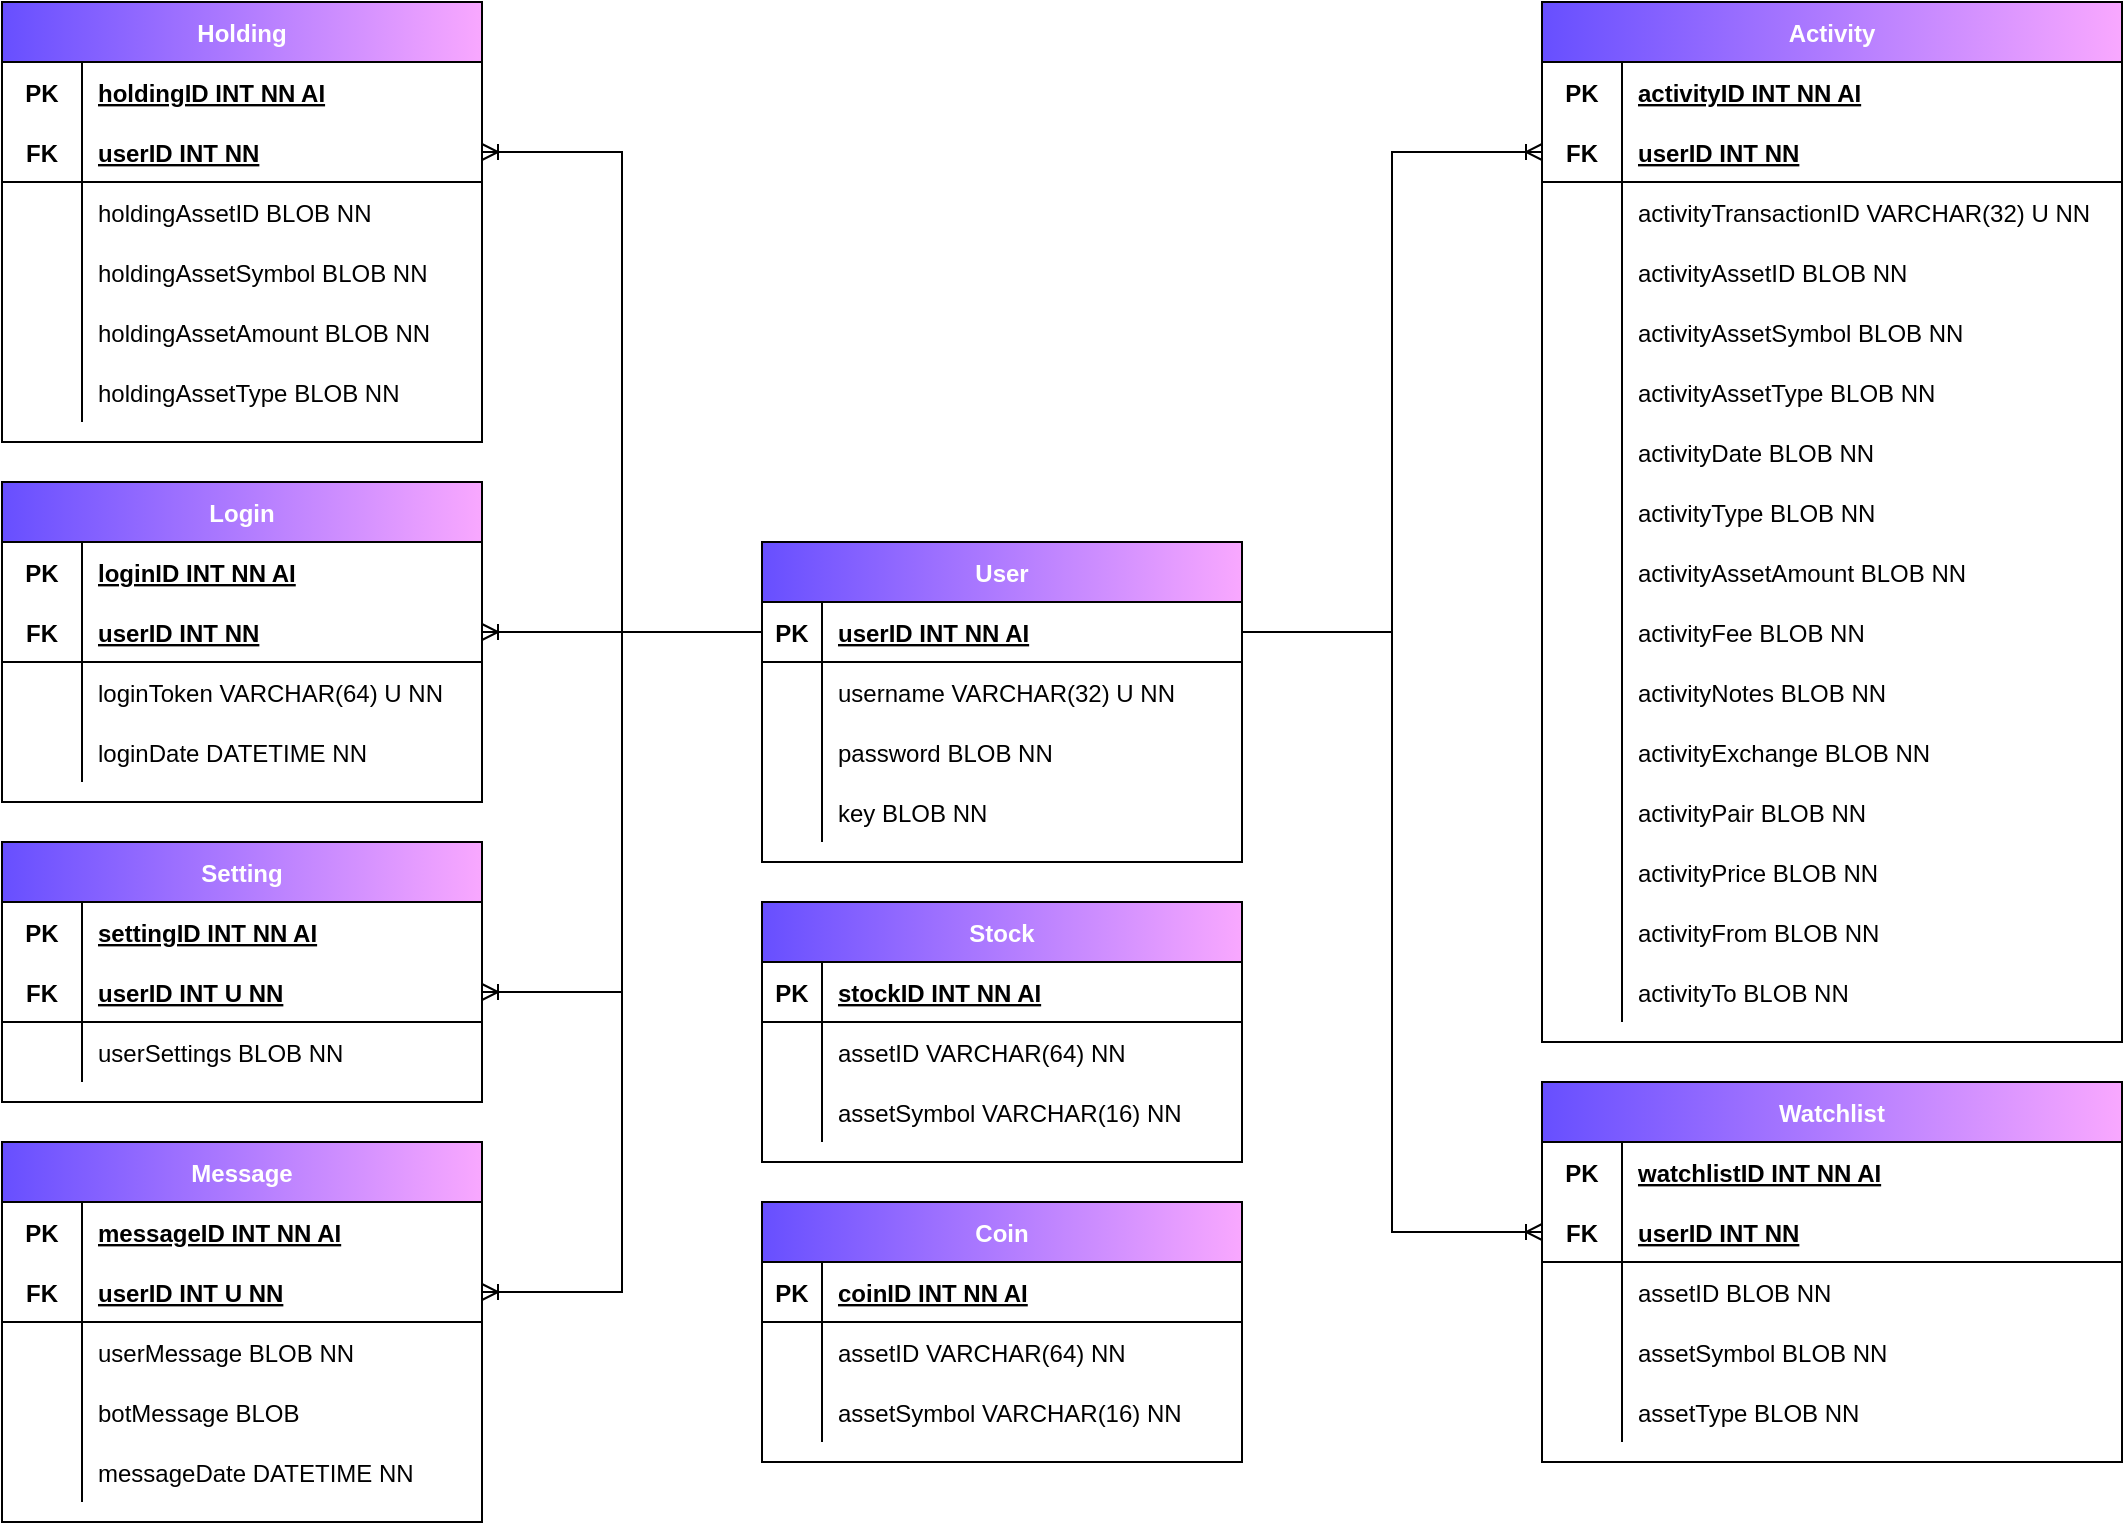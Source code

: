 <mxfile>
    <diagram id="hFznjPDe4vX8K3Ivs0Ex" name="Page-1">
        <mxGraphModel dx="547" dy="323" grid="1" gridSize="10" guides="1" tooltips="1" connect="1" arrows="1" fold="1" page="1" pageScale="1" pageWidth="1100" pageHeight="800" math="0" shadow="0">
            <root>
                <mxCell id="0"/>
                <mxCell id="1" parent="0"/>
                <mxCell id="U8MBHf5FuRJO_FVcaAyY-1" value="User" style="shape=table;startSize=30;container=1;collapsible=1;childLayout=tableLayout;fixedRows=1;rowLines=0;fontStyle=1;align=center;resizeLast=1;fillColor=#F9A8FF;gradientColor=#674FFF;gradientDirection=west;fontColor=#FFFFFF;labelBackgroundColor=none;" parent="1" vertex="1">
                    <mxGeometry x="400" y="290" width="240" height="160" as="geometry"/>
                </mxCell>
                <mxCell id="U8MBHf5FuRJO_FVcaAyY-2" value="" style="shape=partialRectangle;collapsible=0;dropTarget=0;pointerEvents=0;fillColor=none;top=0;left=0;bottom=1;right=0;points=[[0,0.5],[1,0.5]];portConstraint=eastwest;" parent="U8MBHf5FuRJO_FVcaAyY-1" vertex="1">
                    <mxGeometry y="30" width="240" height="30" as="geometry"/>
                </mxCell>
                <mxCell id="U8MBHf5FuRJO_FVcaAyY-3" value="PK" style="shape=partialRectangle;connectable=0;fillColor=none;top=0;left=0;bottom=0;right=0;fontStyle=1;overflow=hidden;" parent="U8MBHf5FuRJO_FVcaAyY-2" vertex="1">
                    <mxGeometry width="30" height="30" as="geometry">
                        <mxRectangle width="30" height="30" as="alternateBounds"/>
                    </mxGeometry>
                </mxCell>
                <mxCell id="U8MBHf5FuRJO_FVcaAyY-4" value="userID INT NN AI" style="shape=partialRectangle;connectable=0;fillColor=none;top=0;left=0;bottom=0;right=0;align=left;spacingLeft=6;fontStyle=5;overflow=hidden;" parent="U8MBHf5FuRJO_FVcaAyY-2" vertex="1">
                    <mxGeometry x="30" width="210" height="30" as="geometry">
                        <mxRectangle width="210" height="30" as="alternateBounds"/>
                    </mxGeometry>
                </mxCell>
                <mxCell id="U8MBHf5FuRJO_FVcaAyY-5" value="" style="shape=partialRectangle;collapsible=0;dropTarget=0;pointerEvents=0;fillColor=none;top=0;left=0;bottom=0;right=0;points=[[0,0.5],[1,0.5]];portConstraint=eastwest;" parent="U8MBHf5FuRJO_FVcaAyY-1" vertex="1">
                    <mxGeometry y="60" width="240" height="30" as="geometry"/>
                </mxCell>
                <mxCell id="U8MBHf5FuRJO_FVcaAyY-6" value="" style="shape=partialRectangle;connectable=0;fillColor=none;top=0;left=0;bottom=0;right=0;editable=1;overflow=hidden;" parent="U8MBHf5FuRJO_FVcaAyY-5" vertex="1">
                    <mxGeometry width="30" height="30" as="geometry">
                        <mxRectangle width="30" height="30" as="alternateBounds"/>
                    </mxGeometry>
                </mxCell>
                <mxCell id="U8MBHf5FuRJO_FVcaAyY-7" value="username VARCHAR(32) U NN" style="shape=partialRectangle;connectable=0;fillColor=none;top=0;left=0;bottom=0;right=0;align=left;spacingLeft=6;overflow=hidden;" parent="U8MBHf5FuRJO_FVcaAyY-5" vertex="1">
                    <mxGeometry x="30" width="210" height="30" as="geometry">
                        <mxRectangle width="210" height="30" as="alternateBounds"/>
                    </mxGeometry>
                </mxCell>
                <mxCell id="U8MBHf5FuRJO_FVcaAyY-8" value="" style="shape=partialRectangle;collapsible=0;dropTarget=0;pointerEvents=0;fillColor=none;top=0;left=0;bottom=0;right=0;points=[[0,0.5],[1,0.5]];portConstraint=eastwest;" parent="U8MBHf5FuRJO_FVcaAyY-1" vertex="1">
                    <mxGeometry y="90" width="240" height="30" as="geometry"/>
                </mxCell>
                <mxCell id="U8MBHf5FuRJO_FVcaAyY-9" value="" style="shape=partialRectangle;connectable=0;fillColor=none;top=0;left=0;bottom=0;right=0;editable=1;overflow=hidden;" parent="U8MBHf5FuRJO_FVcaAyY-8" vertex="1">
                    <mxGeometry width="30" height="30" as="geometry">
                        <mxRectangle width="30" height="30" as="alternateBounds"/>
                    </mxGeometry>
                </mxCell>
                <mxCell id="U8MBHf5FuRJO_FVcaAyY-10" value="password BLOB NN" style="shape=partialRectangle;connectable=0;fillColor=none;top=0;left=0;bottom=0;right=0;align=left;spacingLeft=6;overflow=hidden;" parent="U8MBHf5FuRJO_FVcaAyY-8" vertex="1">
                    <mxGeometry x="30" width="210" height="30" as="geometry">
                        <mxRectangle width="210" height="30" as="alternateBounds"/>
                    </mxGeometry>
                </mxCell>
                <mxCell id="22" value="" style="shape=partialRectangle;collapsible=0;dropTarget=0;pointerEvents=0;fillColor=none;top=0;left=0;bottom=0;right=0;points=[[0,0.5],[1,0.5]];portConstraint=eastwest;" vertex="1" parent="U8MBHf5FuRJO_FVcaAyY-1">
                    <mxGeometry y="120" width="240" height="30" as="geometry"/>
                </mxCell>
                <mxCell id="23" value="" style="shape=partialRectangle;connectable=0;fillColor=none;top=0;left=0;bottom=0;right=0;editable=1;overflow=hidden;" vertex="1" parent="22">
                    <mxGeometry width="30" height="30" as="geometry">
                        <mxRectangle width="30" height="30" as="alternateBounds"/>
                    </mxGeometry>
                </mxCell>
                <mxCell id="24" value="key BLOB NN" style="shape=partialRectangle;connectable=0;fillColor=none;top=0;left=0;bottom=0;right=0;align=left;spacingLeft=6;overflow=hidden;" vertex="1" parent="22">
                    <mxGeometry x="30" width="210" height="30" as="geometry">
                        <mxRectangle width="210" height="30" as="alternateBounds"/>
                    </mxGeometry>
                </mxCell>
                <mxCell id="U8MBHf5FuRJO_FVcaAyY-76" value="Activity" style="shape=table;startSize=30;container=1;collapsible=1;childLayout=tableLayout;fixedRows=1;rowLines=0;fontStyle=1;align=center;resizeLast=1;fillColor=#F9A8FF;gradientColor=#674FFF;gradientDirection=west;fontColor=#FFFFFF;" parent="1" vertex="1">
                    <mxGeometry x="790" y="20" width="290" height="520" as="geometry"/>
                </mxCell>
                <mxCell id="U8MBHf5FuRJO_FVcaAyY-77" value="" style="shape=partialRectangle;collapsible=0;dropTarget=0;pointerEvents=0;fillColor=none;top=0;left=0;bottom=0;right=0;points=[[0,0.5],[1,0.5]];portConstraint=eastwest;startSize=30;" parent="U8MBHf5FuRJO_FVcaAyY-76" vertex="1">
                    <mxGeometry y="30" width="290" height="30" as="geometry"/>
                </mxCell>
                <mxCell id="U8MBHf5FuRJO_FVcaAyY-78" value="PK" style="shape=partialRectangle;connectable=0;fillColor=none;top=0;left=0;bottom=0;right=0;fontStyle=1;overflow=hidden;startSize=30;" parent="U8MBHf5FuRJO_FVcaAyY-77" vertex="1">
                    <mxGeometry width="40" height="30" as="geometry">
                        <mxRectangle width="40" height="30" as="alternateBounds"/>
                    </mxGeometry>
                </mxCell>
                <mxCell id="U8MBHf5FuRJO_FVcaAyY-79" value="activityID INT NN AI" style="shape=partialRectangle;connectable=0;fillColor=none;top=0;left=0;bottom=0;right=0;align=left;spacingLeft=6;fontStyle=5;overflow=hidden;startSize=30;" parent="U8MBHf5FuRJO_FVcaAyY-77" vertex="1">
                    <mxGeometry x="40" width="250" height="30" as="geometry">
                        <mxRectangle width="250" height="30" as="alternateBounds"/>
                    </mxGeometry>
                </mxCell>
                <mxCell id="U8MBHf5FuRJO_FVcaAyY-80" value="" style="shape=partialRectangle;collapsible=0;dropTarget=0;pointerEvents=0;fillColor=none;top=0;left=0;bottom=1;right=0;points=[[0,0.5],[1,0.5]];portConstraint=eastwest;startSize=30;" parent="U8MBHf5FuRJO_FVcaAyY-76" vertex="1">
                    <mxGeometry y="60" width="290" height="30" as="geometry"/>
                </mxCell>
                <mxCell id="U8MBHf5FuRJO_FVcaAyY-81" value="FK" style="shape=partialRectangle;connectable=0;fillColor=none;top=0;left=0;bottom=0;right=0;fontStyle=1;overflow=hidden;startSize=30;" parent="U8MBHf5FuRJO_FVcaAyY-80" vertex="1">
                    <mxGeometry width="40" height="30" as="geometry">
                        <mxRectangle width="40" height="30" as="alternateBounds"/>
                    </mxGeometry>
                </mxCell>
                <mxCell id="U8MBHf5FuRJO_FVcaAyY-82" value="userID INT NN" style="shape=partialRectangle;connectable=0;fillColor=none;top=0;left=0;bottom=0;right=0;align=left;spacingLeft=6;fontStyle=5;overflow=hidden;startSize=30;" parent="U8MBHf5FuRJO_FVcaAyY-80" vertex="1">
                    <mxGeometry x="40" width="250" height="30" as="geometry">
                        <mxRectangle width="250" height="30" as="alternateBounds"/>
                    </mxGeometry>
                </mxCell>
                <mxCell id="U8MBHf5FuRJO_FVcaAyY-83" value="" style="shape=partialRectangle;collapsible=0;dropTarget=0;pointerEvents=0;fillColor=none;top=0;left=0;bottom=0;right=0;points=[[0,0.5],[1,0.5]];portConstraint=eastwest;startSize=30;" parent="U8MBHf5FuRJO_FVcaAyY-76" vertex="1">
                    <mxGeometry y="90" width="290" height="30" as="geometry"/>
                </mxCell>
                <mxCell id="U8MBHf5FuRJO_FVcaAyY-84" value="" style="shape=partialRectangle;connectable=0;fillColor=none;top=0;left=0;bottom=0;right=0;editable=1;overflow=hidden;startSize=30;" parent="U8MBHf5FuRJO_FVcaAyY-83" vertex="1">
                    <mxGeometry width="40" height="30" as="geometry">
                        <mxRectangle width="40" height="30" as="alternateBounds"/>
                    </mxGeometry>
                </mxCell>
                <mxCell id="U8MBHf5FuRJO_FVcaAyY-85" value="activityTransactionID VARCHAR(32) U NN" style="shape=partialRectangle;connectable=0;fillColor=none;top=0;left=0;bottom=0;right=0;align=left;spacingLeft=6;overflow=hidden;startSize=30;" parent="U8MBHf5FuRJO_FVcaAyY-83" vertex="1">
                    <mxGeometry x="40" width="250" height="30" as="geometry">
                        <mxRectangle width="250" height="30" as="alternateBounds"/>
                    </mxGeometry>
                </mxCell>
                <mxCell id="U8MBHf5FuRJO_FVcaAyY-86" value="" style="shape=partialRectangle;collapsible=0;dropTarget=0;pointerEvents=0;fillColor=none;top=0;left=0;bottom=0;right=0;points=[[0,0.5],[1,0.5]];portConstraint=eastwest;startSize=30;" parent="U8MBHf5FuRJO_FVcaAyY-76" vertex="1">
                    <mxGeometry y="120" width="290" height="30" as="geometry"/>
                </mxCell>
                <mxCell id="U8MBHf5FuRJO_FVcaAyY-87" value="" style="shape=partialRectangle;connectable=0;fillColor=none;top=0;left=0;bottom=0;right=0;editable=1;overflow=hidden;startSize=30;" parent="U8MBHf5FuRJO_FVcaAyY-86" vertex="1">
                    <mxGeometry width="40" height="30" as="geometry">
                        <mxRectangle width="40" height="30" as="alternateBounds"/>
                    </mxGeometry>
                </mxCell>
                <mxCell id="U8MBHf5FuRJO_FVcaAyY-88" value="activityAssetID BLOB NN" style="shape=partialRectangle;connectable=0;fillColor=none;top=0;left=0;bottom=0;right=0;align=left;spacingLeft=6;overflow=hidden;startSize=30;" parent="U8MBHf5FuRJO_FVcaAyY-86" vertex="1">
                    <mxGeometry x="40" width="250" height="30" as="geometry">
                        <mxRectangle width="250" height="30" as="alternateBounds"/>
                    </mxGeometry>
                </mxCell>
                <mxCell id="U8MBHf5FuRJO_FVcaAyY-115" value="" style="shape=partialRectangle;collapsible=0;dropTarget=0;pointerEvents=0;fillColor=none;top=0;left=0;bottom=0;right=0;points=[[0,0.5],[1,0.5]];portConstraint=eastwest;startSize=30;" parent="U8MBHf5FuRJO_FVcaAyY-76" vertex="1">
                    <mxGeometry y="150" width="290" height="30" as="geometry"/>
                </mxCell>
                <mxCell id="U8MBHf5FuRJO_FVcaAyY-116" value="" style="shape=partialRectangle;connectable=0;fillColor=none;top=0;left=0;bottom=0;right=0;editable=1;overflow=hidden;startSize=30;" parent="U8MBHf5FuRJO_FVcaAyY-115" vertex="1">
                    <mxGeometry width="40" height="30" as="geometry">
                        <mxRectangle width="40" height="30" as="alternateBounds"/>
                    </mxGeometry>
                </mxCell>
                <mxCell id="U8MBHf5FuRJO_FVcaAyY-117" value="activityAssetSymbol BLOB NN" style="shape=partialRectangle;connectable=0;fillColor=none;top=0;left=0;bottom=0;right=0;align=left;spacingLeft=6;overflow=hidden;startSize=30;" parent="U8MBHf5FuRJO_FVcaAyY-115" vertex="1">
                    <mxGeometry x="40" width="250" height="30" as="geometry">
                        <mxRectangle width="250" height="30" as="alternateBounds"/>
                    </mxGeometry>
                </mxCell>
                <mxCell id="U8MBHf5FuRJO_FVcaAyY-118" value="" style="shape=partialRectangle;collapsible=0;dropTarget=0;pointerEvents=0;fillColor=none;top=0;left=0;bottom=0;right=0;points=[[0,0.5],[1,0.5]];portConstraint=eastwest;startSize=30;" parent="U8MBHf5FuRJO_FVcaAyY-76" vertex="1">
                    <mxGeometry y="180" width="290" height="30" as="geometry"/>
                </mxCell>
                <mxCell id="U8MBHf5FuRJO_FVcaAyY-119" value="" style="shape=partialRectangle;connectable=0;fillColor=none;top=0;left=0;bottom=0;right=0;editable=1;overflow=hidden;startSize=30;" parent="U8MBHf5FuRJO_FVcaAyY-118" vertex="1">
                    <mxGeometry width="40" height="30" as="geometry">
                        <mxRectangle width="40" height="30" as="alternateBounds"/>
                    </mxGeometry>
                </mxCell>
                <mxCell id="U8MBHf5FuRJO_FVcaAyY-120" value="activityAssetType BLOB NN" style="shape=partialRectangle;connectable=0;fillColor=none;top=0;left=0;bottom=0;right=0;align=left;spacingLeft=6;overflow=hidden;startSize=30;" parent="U8MBHf5FuRJO_FVcaAyY-118" vertex="1">
                    <mxGeometry x="40" width="250" height="30" as="geometry">
                        <mxRectangle width="250" height="30" as="alternateBounds"/>
                    </mxGeometry>
                </mxCell>
                <mxCell id="U8MBHf5FuRJO_FVcaAyY-121" value="" style="shape=partialRectangle;collapsible=0;dropTarget=0;pointerEvents=0;fillColor=none;top=0;left=0;bottom=0;right=0;points=[[0,0.5],[1,0.5]];portConstraint=eastwest;startSize=30;" parent="U8MBHf5FuRJO_FVcaAyY-76" vertex="1">
                    <mxGeometry y="210" width="290" height="30" as="geometry"/>
                </mxCell>
                <mxCell id="U8MBHf5FuRJO_FVcaAyY-122" value="" style="shape=partialRectangle;connectable=0;fillColor=none;top=0;left=0;bottom=0;right=0;editable=1;overflow=hidden;startSize=30;" parent="U8MBHf5FuRJO_FVcaAyY-121" vertex="1">
                    <mxGeometry width="40" height="30" as="geometry">
                        <mxRectangle width="40" height="30" as="alternateBounds"/>
                    </mxGeometry>
                </mxCell>
                <mxCell id="U8MBHf5FuRJO_FVcaAyY-123" value="activityDate BLOB NN" style="shape=partialRectangle;connectable=0;fillColor=none;top=0;left=0;bottom=0;right=0;align=left;spacingLeft=6;overflow=hidden;startSize=30;" parent="U8MBHf5FuRJO_FVcaAyY-121" vertex="1">
                    <mxGeometry x="40" width="250" height="30" as="geometry">
                        <mxRectangle width="250" height="30" as="alternateBounds"/>
                    </mxGeometry>
                </mxCell>
                <mxCell id="U8MBHf5FuRJO_FVcaAyY-124" value="" style="shape=partialRectangle;collapsible=0;dropTarget=0;pointerEvents=0;fillColor=none;top=0;left=0;bottom=0;right=0;points=[[0,0.5],[1,0.5]];portConstraint=eastwest;startSize=30;" parent="U8MBHf5FuRJO_FVcaAyY-76" vertex="1">
                    <mxGeometry y="240" width="290" height="30" as="geometry"/>
                </mxCell>
                <mxCell id="U8MBHf5FuRJO_FVcaAyY-125" value="" style="shape=partialRectangle;connectable=0;fillColor=none;top=0;left=0;bottom=0;right=0;editable=1;overflow=hidden;startSize=30;" parent="U8MBHf5FuRJO_FVcaAyY-124" vertex="1">
                    <mxGeometry width="40" height="30" as="geometry">
                        <mxRectangle width="40" height="30" as="alternateBounds"/>
                    </mxGeometry>
                </mxCell>
                <mxCell id="U8MBHf5FuRJO_FVcaAyY-126" value="activityType BLOB NN" style="shape=partialRectangle;connectable=0;fillColor=none;top=0;left=0;bottom=0;right=0;align=left;spacingLeft=6;overflow=hidden;startSize=30;" parent="U8MBHf5FuRJO_FVcaAyY-124" vertex="1">
                    <mxGeometry x="40" width="250" height="30" as="geometry">
                        <mxRectangle width="250" height="30" as="alternateBounds"/>
                    </mxGeometry>
                </mxCell>
                <mxCell id="U8MBHf5FuRJO_FVcaAyY-127" value="" style="shape=partialRectangle;collapsible=0;dropTarget=0;pointerEvents=0;fillColor=none;top=0;left=0;bottom=0;right=0;points=[[0,0.5],[1,0.5]];portConstraint=eastwest;startSize=30;" parent="U8MBHf5FuRJO_FVcaAyY-76" vertex="1">
                    <mxGeometry y="270" width="290" height="30" as="geometry"/>
                </mxCell>
                <mxCell id="U8MBHf5FuRJO_FVcaAyY-128" value="" style="shape=partialRectangle;connectable=0;fillColor=none;top=0;left=0;bottom=0;right=0;editable=1;overflow=hidden;startSize=30;" parent="U8MBHf5FuRJO_FVcaAyY-127" vertex="1">
                    <mxGeometry width="40" height="30" as="geometry">
                        <mxRectangle width="40" height="30" as="alternateBounds"/>
                    </mxGeometry>
                </mxCell>
                <mxCell id="U8MBHf5FuRJO_FVcaAyY-129" value="activityAssetAmount BLOB NN" style="shape=partialRectangle;connectable=0;fillColor=none;top=0;left=0;bottom=0;right=0;align=left;spacingLeft=6;overflow=hidden;startSize=30;" parent="U8MBHf5FuRJO_FVcaAyY-127" vertex="1">
                    <mxGeometry x="40" width="250" height="30" as="geometry">
                        <mxRectangle width="250" height="30" as="alternateBounds"/>
                    </mxGeometry>
                </mxCell>
                <mxCell id="U8MBHf5FuRJO_FVcaAyY-130" value="" style="shape=partialRectangle;collapsible=0;dropTarget=0;pointerEvents=0;fillColor=none;top=0;left=0;bottom=0;right=0;points=[[0,0.5],[1,0.5]];portConstraint=eastwest;startSize=30;" parent="U8MBHf5FuRJO_FVcaAyY-76" vertex="1">
                    <mxGeometry y="300" width="290" height="30" as="geometry"/>
                </mxCell>
                <mxCell id="U8MBHf5FuRJO_FVcaAyY-131" value="" style="shape=partialRectangle;connectable=0;fillColor=none;top=0;left=0;bottom=0;right=0;editable=1;overflow=hidden;startSize=30;" parent="U8MBHf5FuRJO_FVcaAyY-130" vertex="1">
                    <mxGeometry width="40" height="30" as="geometry">
                        <mxRectangle width="40" height="30" as="alternateBounds"/>
                    </mxGeometry>
                </mxCell>
                <mxCell id="U8MBHf5FuRJO_FVcaAyY-132" value="activityFee BLOB NN" style="shape=partialRectangle;connectable=0;fillColor=none;top=0;left=0;bottom=0;right=0;align=left;spacingLeft=6;overflow=hidden;startSize=30;" parent="U8MBHf5FuRJO_FVcaAyY-130" vertex="1">
                    <mxGeometry x="40" width="250" height="30" as="geometry">
                        <mxRectangle width="250" height="30" as="alternateBounds"/>
                    </mxGeometry>
                </mxCell>
                <mxCell id="U8MBHf5FuRJO_FVcaAyY-133" value="" style="shape=partialRectangle;collapsible=0;dropTarget=0;pointerEvents=0;fillColor=none;top=0;left=0;bottom=0;right=0;points=[[0,0.5],[1,0.5]];portConstraint=eastwest;startSize=30;" parent="U8MBHf5FuRJO_FVcaAyY-76" vertex="1">
                    <mxGeometry y="330" width="290" height="30" as="geometry"/>
                </mxCell>
                <mxCell id="U8MBHf5FuRJO_FVcaAyY-134" value="" style="shape=partialRectangle;connectable=0;fillColor=none;top=0;left=0;bottom=0;right=0;editable=1;overflow=hidden;startSize=30;" parent="U8MBHf5FuRJO_FVcaAyY-133" vertex="1">
                    <mxGeometry width="40" height="30" as="geometry">
                        <mxRectangle width="40" height="30" as="alternateBounds"/>
                    </mxGeometry>
                </mxCell>
                <mxCell id="U8MBHf5FuRJO_FVcaAyY-135" value="activityNotes BLOB NN" style="shape=partialRectangle;connectable=0;fillColor=none;top=0;left=0;bottom=0;right=0;align=left;spacingLeft=6;overflow=hidden;startSize=30;" parent="U8MBHf5FuRJO_FVcaAyY-133" vertex="1">
                    <mxGeometry x="40" width="250" height="30" as="geometry">
                        <mxRectangle width="250" height="30" as="alternateBounds"/>
                    </mxGeometry>
                </mxCell>
                <mxCell id="U8MBHf5FuRJO_FVcaAyY-136" value="" style="shape=partialRectangle;collapsible=0;dropTarget=0;pointerEvents=0;fillColor=none;top=0;left=0;bottom=0;right=0;points=[[0,0.5],[1,0.5]];portConstraint=eastwest;startSize=30;" parent="U8MBHf5FuRJO_FVcaAyY-76" vertex="1">
                    <mxGeometry y="360" width="290" height="30" as="geometry"/>
                </mxCell>
                <mxCell id="U8MBHf5FuRJO_FVcaAyY-137" value="" style="shape=partialRectangle;connectable=0;fillColor=none;top=0;left=0;bottom=0;right=0;editable=1;overflow=hidden;startSize=30;" parent="U8MBHf5FuRJO_FVcaAyY-136" vertex="1">
                    <mxGeometry width="40" height="30" as="geometry">
                        <mxRectangle width="40" height="30" as="alternateBounds"/>
                    </mxGeometry>
                </mxCell>
                <mxCell id="U8MBHf5FuRJO_FVcaAyY-138" value="activityExchange BLOB NN" style="shape=partialRectangle;connectable=0;fillColor=none;top=0;left=0;bottom=0;right=0;align=left;spacingLeft=6;overflow=hidden;startSize=30;" parent="U8MBHf5FuRJO_FVcaAyY-136" vertex="1">
                    <mxGeometry x="40" width="250" height="30" as="geometry">
                        <mxRectangle width="250" height="30" as="alternateBounds"/>
                    </mxGeometry>
                </mxCell>
                <mxCell id="U8MBHf5FuRJO_FVcaAyY-139" value="" style="shape=partialRectangle;collapsible=0;dropTarget=0;pointerEvents=0;fillColor=none;top=0;left=0;bottom=0;right=0;points=[[0,0.5],[1,0.5]];portConstraint=eastwest;startSize=30;" parent="U8MBHf5FuRJO_FVcaAyY-76" vertex="1">
                    <mxGeometry y="390" width="290" height="30" as="geometry"/>
                </mxCell>
                <mxCell id="U8MBHf5FuRJO_FVcaAyY-140" value="" style="shape=partialRectangle;connectable=0;fillColor=none;top=0;left=0;bottom=0;right=0;editable=1;overflow=hidden;startSize=30;" parent="U8MBHf5FuRJO_FVcaAyY-139" vertex="1">
                    <mxGeometry width="40" height="30" as="geometry">
                        <mxRectangle width="40" height="30" as="alternateBounds"/>
                    </mxGeometry>
                </mxCell>
                <mxCell id="U8MBHf5FuRJO_FVcaAyY-141" value="activityPair BLOB NN" style="shape=partialRectangle;connectable=0;fillColor=none;top=0;left=0;bottom=0;right=0;align=left;spacingLeft=6;overflow=hidden;startSize=30;" parent="U8MBHf5FuRJO_FVcaAyY-139" vertex="1">
                    <mxGeometry x="40" width="250" height="30" as="geometry">
                        <mxRectangle width="250" height="30" as="alternateBounds"/>
                    </mxGeometry>
                </mxCell>
                <mxCell id="U8MBHf5FuRJO_FVcaAyY-142" value="" style="shape=partialRectangle;collapsible=0;dropTarget=0;pointerEvents=0;fillColor=none;top=0;left=0;bottom=0;right=0;points=[[0,0.5],[1,0.5]];portConstraint=eastwest;startSize=30;" parent="U8MBHf5FuRJO_FVcaAyY-76" vertex="1">
                    <mxGeometry y="420" width="290" height="30" as="geometry"/>
                </mxCell>
                <mxCell id="U8MBHf5FuRJO_FVcaAyY-143" value="" style="shape=partialRectangle;connectable=0;fillColor=none;top=0;left=0;bottom=0;right=0;editable=1;overflow=hidden;startSize=30;" parent="U8MBHf5FuRJO_FVcaAyY-142" vertex="1">
                    <mxGeometry width="40" height="30" as="geometry">
                        <mxRectangle width="40" height="30" as="alternateBounds"/>
                    </mxGeometry>
                </mxCell>
                <mxCell id="U8MBHf5FuRJO_FVcaAyY-144" value="activityPrice BLOB NN" style="shape=partialRectangle;connectable=0;fillColor=none;top=0;left=0;bottom=0;right=0;align=left;spacingLeft=6;overflow=hidden;startSize=30;" parent="U8MBHf5FuRJO_FVcaAyY-142" vertex="1">
                    <mxGeometry x="40" width="250" height="30" as="geometry">
                        <mxRectangle width="250" height="30" as="alternateBounds"/>
                    </mxGeometry>
                </mxCell>
                <mxCell id="U8MBHf5FuRJO_FVcaAyY-145" value="" style="shape=partialRectangle;collapsible=0;dropTarget=0;pointerEvents=0;fillColor=none;top=0;left=0;bottom=0;right=0;points=[[0,0.5],[1,0.5]];portConstraint=eastwest;startSize=30;" parent="U8MBHf5FuRJO_FVcaAyY-76" vertex="1">
                    <mxGeometry y="450" width="290" height="30" as="geometry"/>
                </mxCell>
                <mxCell id="U8MBHf5FuRJO_FVcaAyY-146" value="" style="shape=partialRectangle;connectable=0;fillColor=none;top=0;left=0;bottom=0;right=0;editable=1;overflow=hidden;startSize=30;" parent="U8MBHf5FuRJO_FVcaAyY-145" vertex="1">
                    <mxGeometry width="40" height="30" as="geometry">
                        <mxRectangle width="40" height="30" as="alternateBounds"/>
                    </mxGeometry>
                </mxCell>
                <mxCell id="U8MBHf5FuRJO_FVcaAyY-147" value="activityFrom BLOB NN" style="shape=partialRectangle;connectable=0;fillColor=none;top=0;left=0;bottom=0;right=0;align=left;spacingLeft=6;overflow=hidden;startSize=30;" parent="U8MBHf5FuRJO_FVcaAyY-145" vertex="1">
                    <mxGeometry x="40" width="250" height="30" as="geometry">
                        <mxRectangle width="250" height="30" as="alternateBounds"/>
                    </mxGeometry>
                </mxCell>
                <mxCell id="U8MBHf5FuRJO_FVcaAyY-148" value="" style="shape=partialRectangle;collapsible=0;dropTarget=0;pointerEvents=0;fillColor=none;top=0;left=0;bottom=0;right=0;points=[[0,0.5],[1,0.5]];portConstraint=eastwest;startSize=30;" parent="U8MBHf5FuRJO_FVcaAyY-76" vertex="1">
                    <mxGeometry y="480" width="290" height="30" as="geometry"/>
                </mxCell>
                <mxCell id="U8MBHf5FuRJO_FVcaAyY-149" value="" style="shape=partialRectangle;connectable=0;fillColor=none;top=0;left=0;bottom=0;right=0;editable=1;overflow=hidden;startSize=30;" parent="U8MBHf5FuRJO_FVcaAyY-148" vertex="1">
                    <mxGeometry width="40" height="30" as="geometry">
                        <mxRectangle width="40" height="30" as="alternateBounds"/>
                    </mxGeometry>
                </mxCell>
                <mxCell id="U8MBHf5FuRJO_FVcaAyY-150" value="activityTo BLOB NN" style="shape=partialRectangle;connectable=0;fillColor=none;top=0;left=0;bottom=0;right=0;align=left;spacingLeft=6;overflow=hidden;startSize=30;" parent="U8MBHf5FuRJO_FVcaAyY-148" vertex="1">
                    <mxGeometry x="40" width="250" height="30" as="geometry">
                        <mxRectangle width="250" height="30" as="alternateBounds"/>
                    </mxGeometry>
                </mxCell>
                <mxCell id="U8MBHf5FuRJO_FVcaAyY-102" value="Holding" style="shape=table;startSize=30;container=1;collapsible=1;childLayout=tableLayout;fixedRows=1;rowLines=0;fontStyle=1;align=center;resizeLast=1;fillColor=#F9A8FF;gradientColor=#674FFF;gradientDirection=west;fontColor=#FFFFFF;" parent="1" vertex="1">
                    <mxGeometry x="20" y="20" width="240" height="220" as="geometry"/>
                </mxCell>
                <mxCell id="U8MBHf5FuRJO_FVcaAyY-103" value="" style="shape=partialRectangle;collapsible=0;dropTarget=0;pointerEvents=0;fillColor=none;top=0;left=0;bottom=0;right=0;points=[[0,0.5],[1,0.5]];portConstraint=eastwest;startSize=30;" parent="U8MBHf5FuRJO_FVcaAyY-102" vertex="1">
                    <mxGeometry y="30" width="240" height="30" as="geometry"/>
                </mxCell>
                <mxCell id="U8MBHf5FuRJO_FVcaAyY-104" value="PK" style="shape=partialRectangle;connectable=0;fillColor=none;top=0;left=0;bottom=0;right=0;fontStyle=1;overflow=hidden;startSize=30;" parent="U8MBHf5FuRJO_FVcaAyY-103" vertex="1">
                    <mxGeometry width="40" height="30" as="geometry">
                        <mxRectangle width="40" height="30" as="alternateBounds"/>
                    </mxGeometry>
                </mxCell>
                <mxCell id="U8MBHf5FuRJO_FVcaAyY-105" value="holdingID INT NN AI" style="shape=partialRectangle;connectable=0;fillColor=none;top=0;left=0;bottom=0;right=0;align=left;spacingLeft=6;fontStyle=5;overflow=hidden;startSize=30;" parent="U8MBHf5FuRJO_FVcaAyY-103" vertex="1">
                    <mxGeometry x="40" width="200" height="30" as="geometry">
                        <mxRectangle width="200" height="30" as="alternateBounds"/>
                    </mxGeometry>
                </mxCell>
                <mxCell id="U8MBHf5FuRJO_FVcaAyY-106" value="" style="shape=partialRectangle;collapsible=0;dropTarget=0;pointerEvents=0;fillColor=none;top=0;left=0;bottom=1;right=0;points=[[0,0.5],[1,0.5]];portConstraint=eastwest;startSize=30;" parent="U8MBHf5FuRJO_FVcaAyY-102" vertex="1">
                    <mxGeometry y="60" width="240" height="30" as="geometry"/>
                </mxCell>
                <mxCell id="U8MBHf5FuRJO_FVcaAyY-107" value="FK" style="shape=partialRectangle;connectable=0;fillColor=none;top=0;left=0;bottom=0;right=0;fontStyle=1;overflow=hidden;startSize=30;" parent="U8MBHf5FuRJO_FVcaAyY-106" vertex="1">
                    <mxGeometry width="40" height="30" as="geometry">
                        <mxRectangle width="40" height="30" as="alternateBounds"/>
                    </mxGeometry>
                </mxCell>
                <mxCell id="U8MBHf5FuRJO_FVcaAyY-108" value="userID INT NN" style="shape=partialRectangle;connectable=0;fillColor=none;top=0;left=0;bottom=0;right=0;align=left;spacingLeft=6;fontStyle=5;overflow=hidden;startSize=30;" parent="U8MBHf5FuRJO_FVcaAyY-106" vertex="1">
                    <mxGeometry x="40" width="200" height="30" as="geometry">
                        <mxRectangle width="200" height="30" as="alternateBounds"/>
                    </mxGeometry>
                </mxCell>
                <mxCell id="U8MBHf5FuRJO_FVcaAyY-109" value="" style="shape=partialRectangle;collapsible=0;dropTarget=0;pointerEvents=0;fillColor=none;top=0;left=0;bottom=0;right=0;points=[[0,0.5],[1,0.5]];portConstraint=eastwest;startSize=30;" parent="U8MBHf5FuRJO_FVcaAyY-102" vertex="1">
                    <mxGeometry y="90" width="240" height="30" as="geometry"/>
                </mxCell>
                <mxCell id="U8MBHf5FuRJO_FVcaAyY-110" value="" style="shape=partialRectangle;connectable=0;fillColor=none;top=0;left=0;bottom=0;right=0;editable=1;overflow=hidden;startSize=30;" parent="U8MBHf5FuRJO_FVcaAyY-109" vertex="1">
                    <mxGeometry width="40" height="30" as="geometry">
                        <mxRectangle width="40" height="30" as="alternateBounds"/>
                    </mxGeometry>
                </mxCell>
                <mxCell id="U8MBHf5FuRJO_FVcaAyY-111" value="holdingAssetID BLOB NN" style="shape=partialRectangle;connectable=0;fillColor=none;top=0;left=0;bottom=0;right=0;align=left;spacingLeft=6;overflow=hidden;startSize=30;" parent="U8MBHf5FuRJO_FVcaAyY-109" vertex="1">
                    <mxGeometry x="40" width="200" height="30" as="geometry">
                        <mxRectangle width="200" height="30" as="alternateBounds"/>
                    </mxGeometry>
                </mxCell>
                <mxCell id="U8MBHf5FuRJO_FVcaAyY-112" value="" style="shape=partialRectangle;collapsible=0;dropTarget=0;pointerEvents=0;fillColor=none;top=0;left=0;bottom=0;right=0;points=[[0,0.5],[1,0.5]];portConstraint=eastwest;startSize=30;" parent="U8MBHf5FuRJO_FVcaAyY-102" vertex="1">
                    <mxGeometry y="120" width="240" height="30" as="geometry"/>
                </mxCell>
                <mxCell id="U8MBHf5FuRJO_FVcaAyY-113" value="" style="shape=partialRectangle;connectable=0;fillColor=none;top=0;left=0;bottom=0;right=0;editable=1;overflow=hidden;startSize=30;" parent="U8MBHf5FuRJO_FVcaAyY-112" vertex="1">
                    <mxGeometry width="40" height="30" as="geometry">
                        <mxRectangle width="40" height="30" as="alternateBounds"/>
                    </mxGeometry>
                </mxCell>
                <mxCell id="U8MBHf5FuRJO_FVcaAyY-114" value="holdingAssetSymbol BLOB NN" style="shape=partialRectangle;connectable=0;fillColor=none;top=0;left=0;bottom=0;right=0;align=left;spacingLeft=6;overflow=hidden;startSize=30;" parent="U8MBHf5FuRJO_FVcaAyY-112" vertex="1">
                    <mxGeometry x="40" width="200" height="30" as="geometry">
                        <mxRectangle width="200" height="30" as="alternateBounds"/>
                    </mxGeometry>
                </mxCell>
                <mxCell id="U8MBHf5FuRJO_FVcaAyY-151" value="" style="shape=partialRectangle;collapsible=0;dropTarget=0;pointerEvents=0;fillColor=none;top=0;left=0;bottom=0;right=0;points=[[0,0.5],[1,0.5]];portConstraint=eastwest;startSize=30;" parent="U8MBHf5FuRJO_FVcaAyY-102" vertex="1">
                    <mxGeometry y="150" width="240" height="30" as="geometry"/>
                </mxCell>
                <mxCell id="U8MBHf5FuRJO_FVcaAyY-152" value="" style="shape=partialRectangle;connectable=0;fillColor=none;top=0;left=0;bottom=0;right=0;editable=1;overflow=hidden;startSize=30;" parent="U8MBHf5FuRJO_FVcaAyY-151" vertex="1">
                    <mxGeometry width="40" height="30" as="geometry">
                        <mxRectangle width="40" height="30" as="alternateBounds"/>
                    </mxGeometry>
                </mxCell>
                <mxCell id="U8MBHf5FuRJO_FVcaAyY-153" value="holdingAssetAmount BLOB NN" style="shape=partialRectangle;connectable=0;fillColor=none;top=0;left=0;bottom=0;right=0;align=left;spacingLeft=6;overflow=hidden;startSize=30;" parent="U8MBHf5FuRJO_FVcaAyY-151" vertex="1">
                    <mxGeometry x="40" width="200" height="30" as="geometry">
                        <mxRectangle width="200" height="30" as="alternateBounds"/>
                    </mxGeometry>
                </mxCell>
                <mxCell id="U8MBHf5FuRJO_FVcaAyY-154" value="" style="shape=partialRectangle;collapsible=0;dropTarget=0;pointerEvents=0;fillColor=none;top=0;left=0;bottom=0;right=0;points=[[0,0.5],[1,0.5]];portConstraint=eastwest;startSize=30;" parent="U8MBHf5FuRJO_FVcaAyY-102" vertex="1">
                    <mxGeometry y="180" width="240" height="30" as="geometry"/>
                </mxCell>
                <mxCell id="U8MBHf5FuRJO_FVcaAyY-155" value="" style="shape=partialRectangle;connectable=0;fillColor=none;top=0;left=0;bottom=0;right=0;editable=1;overflow=hidden;startSize=30;" parent="U8MBHf5FuRJO_FVcaAyY-154" vertex="1">
                    <mxGeometry width="40" height="30" as="geometry">
                        <mxRectangle width="40" height="30" as="alternateBounds"/>
                    </mxGeometry>
                </mxCell>
                <mxCell id="U8MBHf5FuRJO_FVcaAyY-156" value="holdingAssetType BLOB NN" style="shape=partialRectangle;connectable=0;fillColor=none;top=0;left=0;bottom=0;right=0;align=left;spacingLeft=6;overflow=hidden;startSize=30;" parent="U8MBHf5FuRJO_FVcaAyY-154" vertex="1">
                    <mxGeometry x="40" width="200" height="30" as="geometry">
                        <mxRectangle width="200" height="30" as="alternateBounds"/>
                    </mxGeometry>
                </mxCell>
                <mxCell id="U8MBHf5FuRJO_FVcaAyY-157" value="Coin" style="shape=table;startSize=30;container=1;collapsible=1;childLayout=tableLayout;fixedRows=1;rowLines=0;fontStyle=1;align=center;resizeLast=1;fillColor=#F9A8FF;gradientColor=#674FFF;gradientDirection=west;fontColor=#FFFFFF;labelBackgroundColor=none;" parent="1" vertex="1">
                    <mxGeometry x="400" y="620" width="240" height="130" as="geometry"/>
                </mxCell>
                <mxCell id="U8MBHf5FuRJO_FVcaAyY-158" value="" style="shape=partialRectangle;collapsible=0;dropTarget=0;pointerEvents=0;fillColor=none;top=0;left=0;bottom=1;right=0;points=[[0,0.5],[1,0.5]];portConstraint=eastwest;" parent="U8MBHf5FuRJO_FVcaAyY-157" vertex="1">
                    <mxGeometry y="30" width="240" height="30" as="geometry"/>
                </mxCell>
                <mxCell id="U8MBHf5FuRJO_FVcaAyY-159" value="PK" style="shape=partialRectangle;connectable=0;fillColor=none;top=0;left=0;bottom=0;right=0;fontStyle=1;overflow=hidden;" parent="U8MBHf5FuRJO_FVcaAyY-158" vertex="1">
                    <mxGeometry width="30" height="30" as="geometry">
                        <mxRectangle width="30" height="30" as="alternateBounds"/>
                    </mxGeometry>
                </mxCell>
                <mxCell id="U8MBHf5FuRJO_FVcaAyY-160" value="coinID INT NN AI" style="shape=partialRectangle;connectable=0;fillColor=none;top=0;left=0;bottom=0;right=0;align=left;spacingLeft=6;fontStyle=5;overflow=hidden;" parent="U8MBHf5FuRJO_FVcaAyY-158" vertex="1">
                    <mxGeometry x="30" width="210" height="30" as="geometry">
                        <mxRectangle width="210" height="30" as="alternateBounds"/>
                    </mxGeometry>
                </mxCell>
                <mxCell id="U8MBHf5FuRJO_FVcaAyY-161" value="" style="shape=partialRectangle;collapsible=0;dropTarget=0;pointerEvents=0;fillColor=none;top=0;left=0;bottom=0;right=0;points=[[0,0.5],[1,0.5]];portConstraint=eastwest;" parent="U8MBHf5FuRJO_FVcaAyY-157" vertex="1">
                    <mxGeometry y="60" width="240" height="30" as="geometry"/>
                </mxCell>
                <mxCell id="U8MBHf5FuRJO_FVcaAyY-162" value="" style="shape=partialRectangle;connectable=0;fillColor=none;top=0;left=0;bottom=0;right=0;editable=1;overflow=hidden;" parent="U8MBHf5FuRJO_FVcaAyY-161" vertex="1">
                    <mxGeometry width="30" height="30" as="geometry">
                        <mxRectangle width="30" height="30" as="alternateBounds"/>
                    </mxGeometry>
                </mxCell>
                <mxCell id="U8MBHf5FuRJO_FVcaAyY-163" value="assetID VARCHAR(64) NN" style="shape=partialRectangle;connectable=0;fillColor=none;top=0;left=0;bottom=0;right=0;align=left;spacingLeft=6;overflow=hidden;" parent="U8MBHf5FuRJO_FVcaAyY-161" vertex="1">
                    <mxGeometry x="30" width="210" height="30" as="geometry">
                        <mxRectangle width="210" height="30" as="alternateBounds"/>
                    </mxGeometry>
                </mxCell>
                <mxCell id="U8MBHf5FuRJO_FVcaAyY-164" value="" style="shape=partialRectangle;collapsible=0;dropTarget=0;pointerEvents=0;fillColor=none;top=0;left=0;bottom=0;right=0;points=[[0,0.5],[1,0.5]];portConstraint=eastwest;" parent="U8MBHf5FuRJO_FVcaAyY-157" vertex="1">
                    <mxGeometry y="90" width="240" height="30" as="geometry"/>
                </mxCell>
                <mxCell id="U8MBHf5FuRJO_FVcaAyY-165" value="" style="shape=partialRectangle;connectable=0;fillColor=none;top=0;left=0;bottom=0;right=0;editable=1;overflow=hidden;" parent="U8MBHf5FuRJO_FVcaAyY-164" vertex="1">
                    <mxGeometry width="30" height="30" as="geometry">
                        <mxRectangle width="30" height="30" as="alternateBounds"/>
                    </mxGeometry>
                </mxCell>
                <mxCell id="U8MBHf5FuRJO_FVcaAyY-166" value="assetSymbol VARCHAR(16) NN" style="shape=partialRectangle;connectable=0;fillColor=none;top=0;left=0;bottom=0;right=0;align=left;spacingLeft=6;overflow=hidden;" parent="U8MBHf5FuRJO_FVcaAyY-164" vertex="1">
                    <mxGeometry x="30" width="210" height="30" as="geometry">
                        <mxRectangle width="210" height="30" as="alternateBounds"/>
                    </mxGeometry>
                </mxCell>
                <mxCell id="U8MBHf5FuRJO_FVcaAyY-167" value="Stock" style="shape=table;startSize=30;container=1;collapsible=1;childLayout=tableLayout;fixedRows=1;rowLines=0;fontStyle=1;align=center;resizeLast=1;fillColor=#F9A8FF;gradientColor=#674FFF;gradientDirection=west;fontColor=#FFFFFF;labelBackgroundColor=none;" parent="1" vertex="1">
                    <mxGeometry x="400" y="470" width="240" height="130" as="geometry"/>
                </mxCell>
                <mxCell id="U8MBHf5FuRJO_FVcaAyY-168" value="" style="shape=partialRectangle;collapsible=0;dropTarget=0;pointerEvents=0;fillColor=none;top=0;left=0;bottom=1;right=0;points=[[0,0.5],[1,0.5]];portConstraint=eastwest;" parent="U8MBHf5FuRJO_FVcaAyY-167" vertex="1">
                    <mxGeometry y="30" width="240" height="30" as="geometry"/>
                </mxCell>
                <mxCell id="U8MBHf5FuRJO_FVcaAyY-169" value="PK" style="shape=partialRectangle;connectable=0;fillColor=none;top=0;left=0;bottom=0;right=0;fontStyle=1;overflow=hidden;" parent="U8MBHf5FuRJO_FVcaAyY-168" vertex="1">
                    <mxGeometry width="30" height="30" as="geometry">
                        <mxRectangle width="30" height="30" as="alternateBounds"/>
                    </mxGeometry>
                </mxCell>
                <mxCell id="U8MBHf5FuRJO_FVcaAyY-170" value="stockID INT NN AI" style="shape=partialRectangle;connectable=0;fillColor=none;top=0;left=0;bottom=0;right=0;align=left;spacingLeft=6;fontStyle=5;overflow=hidden;" parent="U8MBHf5FuRJO_FVcaAyY-168" vertex="1">
                    <mxGeometry x="30" width="210" height="30" as="geometry">
                        <mxRectangle width="210" height="30" as="alternateBounds"/>
                    </mxGeometry>
                </mxCell>
                <mxCell id="U8MBHf5FuRJO_FVcaAyY-171" value="" style="shape=partialRectangle;collapsible=0;dropTarget=0;pointerEvents=0;fillColor=none;top=0;left=0;bottom=0;right=0;points=[[0,0.5],[1,0.5]];portConstraint=eastwest;" parent="U8MBHf5FuRJO_FVcaAyY-167" vertex="1">
                    <mxGeometry y="60" width="240" height="30" as="geometry"/>
                </mxCell>
                <mxCell id="U8MBHf5FuRJO_FVcaAyY-172" value="" style="shape=partialRectangle;connectable=0;fillColor=none;top=0;left=0;bottom=0;right=0;editable=1;overflow=hidden;" parent="U8MBHf5FuRJO_FVcaAyY-171" vertex="1">
                    <mxGeometry width="30" height="30" as="geometry">
                        <mxRectangle width="30" height="30" as="alternateBounds"/>
                    </mxGeometry>
                </mxCell>
                <mxCell id="U8MBHf5FuRJO_FVcaAyY-173" value="assetID VARCHAR(64) NN" style="shape=partialRectangle;connectable=0;fillColor=none;top=0;left=0;bottom=0;right=0;align=left;spacingLeft=6;overflow=hidden;" parent="U8MBHf5FuRJO_FVcaAyY-171" vertex="1">
                    <mxGeometry x="30" width="210" height="30" as="geometry">
                        <mxRectangle width="210" height="30" as="alternateBounds"/>
                    </mxGeometry>
                </mxCell>
                <mxCell id="U8MBHf5FuRJO_FVcaAyY-174" value="" style="shape=partialRectangle;collapsible=0;dropTarget=0;pointerEvents=0;fillColor=none;top=0;left=0;bottom=0;right=0;points=[[0,0.5],[1,0.5]];portConstraint=eastwest;" parent="U8MBHf5FuRJO_FVcaAyY-167" vertex="1">
                    <mxGeometry y="90" width="240" height="30" as="geometry"/>
                </mxCell>
                <mxCell id="U8MBHf5FuRJO_FVcaAyY-175" value="" style="shape=partialRectangle;connectable=0;fillColor=none;top=0;left=0;bottom=0;right=0;editable=1;overflow=hidden;" parent="U8MBHf5FuRJO_FVcaAyY-174" vertex="1">
                    <mxGeometry width="30" height="30" as="geometry">
                        <mxRectangle width="30" height="30" as="alternateBounds"/>
                    </mxGeometry>
                </mxCell>
                <mxCell id="U8MBHf5FuRJO_FVcaAyY-176" value="assetSymbol VARCHAR(16) NN" style="shape=partialRectangle;connectable=0;fillColor=none;top=0;left=0;bottom=0;right=0;align=left;spacingLeft=6;overflow=hidden;" parent="U8MBHf5FuRJO_FVcaAyY-174" vertex="1">
                    <mxGeometry x="30" width="210" height="30" as="geometry">
                        <mxRectangle width="210" height="30" as="alternateBounds"/>
                    </mxGeometry>
                </mxCell>
                <mxCell id="U8MBHf5FuRJO_FVcaAyY-177" value="Login" style="shape=table;startSize=30;container=1;collapsible=1;childLayout=tableLayout;fixedRows=1;rowLines=0;fontStyle=1;align=center;resizeLast=1;fillColor=#F9A8FF;gradientColor=#674FFF;gradientDirection=west;fontColor=#FFFFFF;" parent="1" vertex="1">
                    <mxGeometry x="20" y="260" width="240" height="160" as="geometry"/>
                </mxCell>
                <mxCell id="U8MBHf5FuRJO_FVcaAyY-178" value="" style="shape=partialRectangle;collapsible=0;dropTarget=0;pointerEvents=0;fillColor=none;top=0;left=0;bottom=0;right=0;points=[[0,0.5],[1,0.5]];portConstraint=eastwest;startSize=30;" parent="U8MBHf5FuRJO_FVcaAyY-177" vertex="1">
                    <mxGeometry y="30" width="240" height="30" as="geometry"/>
                </mxCell>
                <mxCell id="U8MBHf5FuRJO_FVcaAyY-179" value="PK" style="shape=partialRectangle;connectable=0;fillColor=none;top=0;left=0;bottom=0;right=0;fontStyle=1;overflow=hidden;startSize=30;" parent="U8MBHf5FuRJO_FVcaAyY-178" vertex="1">
                    <mxGeometry width="40" height="30" as="geometry">
                        <mxRectangle width="40" height="30" as="alternateBounds"/>
                    </mxGeometry>
                </mxCell>
                <mxCell id="U8MBHf5FuRJO_FVcaAyY-180" value="loginID INT NN AI" style="shape=partialRectangle;connectable=0;fillColor=none;top=0;left=0;bottom=0;right=0;align=left;spacingLeft=6;fontStyle=5;overflow=hidden;startSize=30;" parent="U8MBHf5FuRJO_FVcaAyY-178" vertex="1">
                    <mxGeometry x="40" width="200" height="30" as="geometry">
                        <mxRectangle width="200" height="30" as="alternateBounds"/>
                    </mxGeometry>
                </mxCell>
                <mxCell id="U8MBHf5FuRJO_FVcaAyY-181" value="" style="shape=partialRectangle;collapsible=0;dropTarget=0;pointerEvents=0;fillColor=none;top=0;left=0;bottom=1;right=0;points=[[0,0.5],[1,0.5]];portConstraint=eastwest;startSize=30;" parent="U8MBHf5FuRJO_FVcaAyY-177" vertex="1">
                    <mxGeometry y="60" width="240" height="30" as="geometry"/>
                </mxCell>
                <mxCell id="U8MBHf5FuRJO_FVcaAyY-182" value="FK" style="shape=partialRectangle;connectable=0;fillColor=none;top=0;left=0;bottom=0;right=0;fontStyle=1;overflow=hidden;startSize=30;" parent="U8MBHf5FuRJO_FVcaAyY-181" vertex="1">
                    <mxGeometry width="40" height="30" as="geometry">
                        <mxRectangle width="40" height="30" as="alternateBounds"/>
                    </mxGeometry>
                </mxCell>
                <mxCell id="U8MBHf5FuRJO_FVcaAyY-183" value="userID INT NN" style="shape=partialRectangle;connectable=0;fillColor=none;top=0;left=0;bottom=0;right=0;align=left;spacingLeft=6;fontStyle=5;overflow=hidden;startSize=30;" parent="U8MBHf5FuRJO_FVcaAyY-181" vertex="1">
                    <mxGeometry x="40" width="200" height="30" as="geometry">
                        <mxRectangle width="200" height="30" as="alternateBounds"/>
                    </mxGeometry>
                </mxCell>
                <mxCell id="U8MBHf5FuRJO_FVcaAyY-184" value="" style="shape=partialRectangle;collapsible=0;dropTarget=0;pointerEvents=0;fillColor=none;top=0;left=0;bottom=0;right=0;points=[[0,0.5],[1,0.5]];portConstraint=eastwest;startSize=30;" parent="U8MBHf5FuRJO_FVcaAyY-177" vertex="1">
                    <mxGeometry y="90" width="240" height="30" as="geometry"/>
                </mxCell>
                <mxCell id="U8MBHf5FuRJO_FVcaAyY-185" value="" style="shape=partialRectangle;connectable=0;fillColor=none;top=0;left=0;bottom=0;right=0;editable=1;overflow=hidden;startSize=30;" parent="U8MBHf5FuRJO_FVcaAyY-184" vertex="1">
                    <mxGeometry width="40" height="30" as="geometry">
                        <mxRectangle width="40" height="30" as="alternateBounds"/>
                    </mxGeometry>
                </mxCell>
                <mxCell id="U8MBHf5FuRJO_FVcaAyY-186" value="loginToken VARCHAR(64) U NN" style="shape=partialRectangle;connectable=0;fillColor=none;top=0;left=0;bottom=0;right=0;align=left;spacingLeft=6;overflow=hidden;startSize=30;" parent="U8MBHf5FuRJO_FVcaAyY-184" vertex="1">
                    <mxGeometry x="40" width="200" height="30" as="geometry">
                        <mxRectangle width="200" height="30" as="alternateBounds"/>
                    </mxGeometry>
                </mxCell>
                <mxCell id="U8MBHf5FuRJO_FVcaAyY-187" value="" style="shape=partialRectangle;collapsible=0;dropTarget=0;pointerEvents=0;fillColor=none;top=0;left=0;bottom=0;right=0;points=[[0,0.5],[1,0.5]];portConstraint=eastwest;startSize=30;" parent="U8MBHf5FuRJO_FVcaAyY-177" vertex="1">
                    <mxGeometry y="120" width="240" height="30" as="geometry"/>
                </mxCell>
                <mxCell id="U8MBHf5FuRJO_FVcaAyY-188" value="" style="shape=partialRectangle;connectable=0;fillColor=none;top=0;left=0;bottom=0;right=0;editable=1;overflow=hidden;startSize=30;" parent="U8MBHf5FuRJO_FVcaAyY-187" vertex="1">
                    <mxGeometry width="40" height="30" as="geometry">
                        <mxRectangle width="40" height="30" as="alternateBounds"/>
                    </mxGeometry>
                </mxCell>
                <mxCell id="U8MBHf5FuRJO_FVcaAyY-189" value="loginDate DATETIME NN" style="shape=partialRectangle;connectable=0;fillColor=none;top=0;left=0;bottom=0;right=0;align=left;spacingLeft=6;overflow=hidden;startSize=30;" parent="U8MBHf5FuRJO_FVcaAyY-187" vertex="1">
                    <mxGeometry x="40" width="200" height="30" as="geometry">
                        <mxRectangle width="200" height="30" as="alternateBounds"/>
                    </mxGeometry>
                </mxCell>
                <mxCell id="U8MBHf5FuRJO_FVcaAyY-196" value="Setting" style="shape=table;startSize=30;container=1;collapsible=1;childLayout=tableLayout;fixedRows=1;rowLines=0;fontStyle=1;align=center;resizeLast=1;fillColor=#F9A8FF;gradientColor=#674FFF;gradientDirection=west;fontColor=#FFFFFF;" parent="1" vertex="1">
                    <mxGeometry x="20" y="440" width="240" height="130" as="geometry"/>
                </mxCell>
                <mxCell id="U8MBHf5FuRJO_FVcaAyY-197" value="" style="shape=partialRectangle;collapsible=0;dropTarget=0;pointerEvents=0;fillColor=none;top=0;left=0;bottom=0;right=0;points=[[0,0.5],[1,0.5]];portConstraint=eastwest;startSize=30;" parent="U8MBHf5FuRJO_FVcaAyY-196" vertex="1">
                    <mxGeometry y="30" width="240" height="30" as="geometry"/>
                </mxCell>
                <mxCell id="U8MBHf5FuRJO_FVcaAyY-198" value="PK" style="shape=partialRectangle;connectable=0;fillColor=none;top=0;left=0;bottom=0;right=0;fontStyle=1;overflow=hidden;startSize=30;" parent="U8MBHf5FuRJO_FVcaAyY-197" vertex="1">
                    <mxGeometry width="40" height="30" as="geometry">
                        <mxRectangle width="40" height="30" as="alternateBounds"/>
                    </mxGeometry>
                </mxCell>
                <mxCell id="U8MBHf5FuRJO_FVcaAyY-199" value="settingID INT NN AI" style="shape=partialRectangle;connectable=0;fillColor=none;top=0;left=0;bottom=0;right=0;align=left;spacingLeft=6;fontStyle=5;overflow=hidden;startSize=30;" parent="U8MBHf5FuRJO_FVcaAyY-197" vertex="1">
                    <mxGeometry x="40" width="200" height="30" as="geometry">
                        <mxRectangle width="200" height="30" as="alternateBounds"/>
                    </mxGeometry>
                </mxCell>
                <mxCell id="U8MBHf5FuRJO_FVcaAyY-200" value="" style="shape=partialRectangle;collapsible=0;dropTarget=0;pointerEvents=0;fillColor=none;top=0;left=0;bottom=1;right=0;points=[[0,0.5],[1,0.5]];portConstraint=eastwest;startSize=30;" parent="U8MBHf5FuRJO_FVcaAyY-196" vertex="1">
                    <mxGeometry y="60" width="240" height="30" as="geometry"/>
                </mxCell>
                <mxCell id="U8MBHf5FuRJO_FVcaAyY-201" value="FK" style="shape=partialRectangle;connectable=0;fillColor=none;top=0;left=0;bottom=0;right=0;fontStyle=1;overflow=hidden;startSize=30;" parent="U8MBHf5FuRJO_FVcaAyY-200" vertex="1">
                    <mxGeometry width="40" height="30" as="geometry">
                        <mxRectangle width="40" height="30" as="alternateBounds"/>
                    </mxGeometry>
                </mxCell>
                <mxCell id="U8MBHf5FuRJO_FVcaAyY-202" value="userID INT U NN" style="shape=partialRectangle;connectable=0;fillColor=none;top=0;left=0;bottom=0;right=0;align=left;spacingLeft=6;fontStyle=5;overflow=hidden;startSize=30;" parent="U8MBHf5FuRJO_FVcaAyY-200" vertex="1">
                    <mxGeometry x="40" width="200" height="30" as="geometry">
                        <mxRectangle width="200" height="30" as="alternateBounds"/>
                    </mxGeometry>
                </mxCell>
                <mxCell id="U8MBHf5FuRJO_FVcaAyY-203" value="" style="shape=partialRectangle;collapsible=0;dropTarget=0;pointerEvents=0;fillColor=none;top=0;left=0;bottom=0;right=0;points=[[0,0.5],[1,0.5]];portConstraint=eastwest;startSize=30;" parent="U8MBHf5FuRJO_FVcaAyY-196" vertex="1">
                    <mxGeometry y="90" width="240" height="30" as="geometry"/>
                </mxCell>
                <mxCell id="U8MBHf5FuRJO_FVcaAyY-204" value="" style="shape=partialRectangle;connectable=0;fillColor=none;top=0;left=0;bottom=0;right=0;editable=1;overflow=hidden;startSize=30;" parent="U8MBHf5FuRJO_FVcaAyY-203" vertex="1">
                    <mxGeometry width="40" height="30" as="geometry">
                        <mxRectangle width="40" height="30" as="alternateBounds"/>
                    </mxGeometry>
                </mxCell>
                <mxCell id="U8MBHf5FuRJO_FVcaAyY-205" value="userSettings BLOB NN" style="shape=partialRectangle;connectable=0;fillColor=none;top=0;left=0;bottom=0;right=0;align=left;spacingLeft=6;overflow=hidden;startSize=30;" parent="U8MBHf5FuRJO_FVcaAyY-203" vertex="1">
                    <mxGeometry x="40" width="200" height="30" as="geometry">
                        <mxRectangle width="200" height="30" as="alternateBounds"/>
                    </mxGeometry>
                </mxCell>
                <mxCell id="U8MBHf5FuRJO_FVcaAyY-209" value="Watchlist" style="shape=table;startSize=30;container=1;collapsible=1;childLayout=tableLayout;fixedRows=1;rowLines=0;fontStyle=1;align=center;resizeLast=1;fillColor=#F9A8FF;gradientColor=#674FFF;gradientDirection=west;fontColor=#FFFFFF;" parent="1" vertex="1">
                    <mxGeometry x="790" y="560" width="290" height="190" as="geometry"/>
                </mxCell>
                <mxCell id="U8MBHf5FuRJO_FVcaAyY-210" value="" style="shape=partialRectangle;collapsible=0;dropTarget=0;pointerEvents=0;fillColor=none;top=0;left=0;bottom=0;right=0;points=[[0,0.5],[1,0.5]];portConstraint=eastwest;startSize=30;" parent="U8MBHf5FuRJO_FVcaAyY-209" vertex="1">
                    <mxGeometry y="30" width="290" height="30" as="geometry"/>
                </mxCell>
                <mxCell id="U8MBHf5FuRJO_FVcaAyY-211" value="PK" style="shape=partialRectangle;connectable=0;fillColor=none;top=0;left=0;bottom=0;right=0;fontStyle=1;overflow=hidden;startSize=30;" parent="U8MBHf5FuRJO_FVcaAyY-210" vertex="1">
                    <mxGeometry width="40" height="30" as="geometry">
                        <mxRectangle width="40" height="30" as="alternateBounds"/>
                    </mxGeometry>
                </mxCell>
                <mxCell id="U8MBHf5FuRJO_FVcaAyY-212" value="watchlistID INT NN AI" style="shape=partialRectangle;connectable=0;fillColor=none;top=0;left=0;bottom=0;right=0;align=left;spacingLeft=6;fontStyle=5;overflow=hidden;startSize=30;" parent="U8MBHf5FuRJO_FVcaAyY-210" vertex="1">
                    <mxGeometry x="40" width="250" height="30" as="geometry">
                        <mxRectangle width="250" height="30" as="alternateBounds"/>
                    </mxGeometry>
                </mxCell>
                <mxCell id="U8MBHf5FuRJO_FVcaAyY-213" value="" style="shape=partialRectangle;collapsible=0;dropTarget=0;pointerEvents=0;fillColor=none;top=0;left=0;bottom=1;right=0;points=[[0,0.5],[1,0.5]];portConstraint=eastwest;startSize=30;" parent="U8MBHf5FuRJO_FVcaAyY-209" vertex="1">
                    <mxGeometry y="60" width="290" height="30" as="geometry"/>
                </mxCell>
                <mxCell id="U8MBHf5FuRJO_FVcaAyY-214" value="FK" style="shape=partialRectangle;connectable=0;fillColor=none;top=0;left=0;bottom=0;right=0;fontStyle=1;overflow=hidden;startSize=30;" parent="U8MBHf5FuRJO_FVcaAyY-213" vertex="1">
                    <mxGeometry width="40" height="30" as="geometry">
                        <mxRectangle width="40" height="30" as="alternateBounds"/>
                    </mxGeometry>
                </mxCell>
                <mxCell id="U8MBHf5FuRJO_FVcaAyY-215" value="userID INT NN" style="shape=partialRectangle;connectable=0;fillColor=none;top=0;left=0;bottom=0;right=0;align=left;spacingLeft=6;fontStyle=5;overflow=hidden;startSize=30;" parent="U8MBHf5FuRJO_FVcaAyY-213" vertex="1">
                    <mxGeometry x="40" width="250" height="30" as="geometry">
                        <mxRectangle width="250" height="30" as="alternateBounds"/>
                    </mxGeometry>
                </mxCell>
                <mxCell id="U8MBHf5FuRJO_FVcaAyY-216" value="" style="shape=partialRectangle;collapsible=0;dropTarget=0;pointerEvents=0;fillColor=none;top=0;left=0;bottom=0;right=0;points=[[0,0.5],[1,0.5]];portConstraint=eastwest;startSize=30;" parent="U8MBHf5FuRJO_FVcaAyY-209" vertex="1">
                    <mxGeometry y="90" width="290" height="30" as="geometry"/>
                </mxCell>
                <mxCell id="U8MBHf5FuRJO_FVcaAyY-217" value="" style="shape=partialRectangle;connectable=0;fillColor=none;top=0;left=0;bottom=0;right=0;editable=1;overflow=hidden;startSize=30;" parent="U8MBHf5FuRJO_FVcaAyY-216" vertex="1">
                    <mxGeometry width="40" height="30" as="geometry">
                        <mxRectangle width="40" height="30" as="alternateBounds"/>
                    </mxGeometry>
                </mxCell>
                <mxCell id="U8MBHf5FuRJO_FVcaAyY-218" value="assetID BLOB NN" style="shape=partialRectangle;connectable=0;fillColor=none;top=0;left=0;bottom=0;right=0;align=left;spacingLeft=6;overflow=hidden;startSize=30;" parent="U8MBHf5FuRJO_FVcaAyY-216" vertex="1">
                    <mxGeometry x="40" width="250" height="30" as="geometry">
                        <mxRectangle width="250" height="30" as="alternateBounds"/>
                    </mxGeometry>
                </mxCell>
                <mxCell id="U8MBHf5FuRJO_FVcaAyY-219" value="" style="shape=partialRectangle;collapsible=0;dropTarget=0;pointerEvents=0;fillColor=none;top=0;left=0;bottom=0;right=0;points=[[0,0.5],[1,0.5]];portConstraint=eastwest;startSize=30;" parent="U8MBHf5FuRJO_FVcaAyY-209" vertex="1">
                    <mxGeometry y="120" width="290" height="30" as="geometry"/>
                </mxCell>
                <mxCell id="U8MBHf5FuRJO_FVcaAyY-220" value="" style="shape=partialRectangle;connectable=0;fillColor=none;top=0;left=0;bottom=0;right=0;editable=1;overflow=hidden;startSize=30;" parent="U8MBHf5FuRJO_FVcaAyY-219" vertex="1">
                    <mxGeometry width="40" height="30" as="geometry">
                        <mxRectangle width="40" height="30" as="alternateBounds"/>
                    </mxGeometry>
                </mxCell>
                <mxCell id="U8MBHf5FuRJO_FVcaAyY-221" value="assetSymbol BLOB NN" style="shape=partialRectangle;connectable=0;fillColor=none;top=0;left=0;bottom=0;right=0;align=left;spacingLeft=6;overflow=hidden;startSize=30;" parent="U8MBHf5FuRJO_FVcaAyY-219" vertex="1">
                    <mxGeometry x="40" width="250" height="30" as="geometry">
                        <mxRectangle width="250" height="30" as="alternateBounds"/>
                    </mxGeometry>
                </mxCell>
                <mxCell id="U8MBHf5FuRJO_FVcaAyY-225" value="" style="shape=partialRectangle;collapsible=0;dropTarget=0;pointerEvents=0;fillColor=none;top=0;left=0;bottom=0;right=0;points=[[0,0.5],[1,0.5]];portConstraint=eastwest;startSize=30;" parent="U8MBHf5FuRJO_FVcaAyY-209" vertex="1">
                    <mxGeometry y="150" width="290" height="30" as="geometry"/>
                </mxCell>
                <mxCell id="U8MBHf5FuRJO_FVcaAyY-226" value="" style="shape=partialRectangle;connectable=0;fillColor=none;top=0;left=0;bottom=0;right=0;editable=1;overflow=hidden;startSize=30;" parent="U8MBHf5FuRJO_FVcaAyY-225" vertex="1">
                    <mxGeometry width="40" height="30" as="geometry">
                        <mxRectangle width="40" height="30" as="alternateBounds"/>
                    </mxGeometry>
                </mxCell>
                <mxCell id="U8MBHf5FuRJO_FVcaAyY-227" value="assetType BLOB NN" style="shape=partialRectangle;connectable=0;fillColor=none;top=0;left=0;bottom=0;right=0;align=left;spacingLeft=6;overflow=hidden;startSize=30;" parent="U8MBHf5FuRJO_FVcaAyY-225" vertex="1">
                    <mxGeometry x="40" width="250" height="30" as="geometry">
                        <mxRectangle width="250" height="30" as="alternateBounds"/>
                    </mxGeometry>
                </mxCell>
                <mxCell id="U8MBHf5FuRJO_FVcaAyY-230" value="" style="fontSize=12;html=1;endArrow=ERoneToMany;rounded=0;fontColor=#FFFFFF;startSize=30;exitX=0;exitY=0.5;exitDx=0;exitDy=0;entryX=1;entryY=0.5;entryDx=0;entryDy=0;edgeStyle=orthogonalEdgeStyle;" parent="1" source="U8MBHf5FuRJO_FVcaAyY-2" target="U8MBHf5FuRJO_FVcaAyY-106" edge="1">
                    <mxGeometry width="100" height="100" relative="1" as="geometry">
                        <mxPoint x="370" y="260" as="sourcePoint"/>
                        <mxPoint x="470" y="160" as="targetPoint"/>
                    </mxGeometry>
                </mxCell>
                <mxCell id="U8MBHf5FuRJO_FVcaAyY-232" value="" style="edgeStyle=orthogonalEdgeStyle;fontSize=12;html=1;endArrow=ERoneToMany;rounded=0;fontColor=#FFFFFF;startSize=30;entryX=0;entryY=0.5;entryDx=0;entryDy=0;exitX=1;exitY=0.5;exitDx=0;exitDy=0;" parent="1" source="U8MBHf5FuRJO_FVcaAyY-2" target="U8MBHf5FuRJO_FVcaAyY-80" edge="1">
                    <mxGeometry width="100" height="100" relative="1" as="geometry">
                        <mxPoint x="550" y="200" as="sourcePoint"/>
                        <mxPoint x="650" y="100" as="targetPoint"/>
                    </mxGeometry>
                </mxCell>
                <mxCell id="U8MBHf5FuRJO_FVcaAyY-233" value="" style="edgeStyle=orthogonalEdgeStyle;fontSize=12;html=1;endArrow=ERoneToMany;rounded=0;fontColor=#FFFFFF;startSize=30;exitX=0;exitY=0.5;exitDx=0;exitDy=0;entryX=1;entryY=0.5;entryDx=0;entryDy=0;" parent="1" source="U8MBHf5FuRJO_FVcaAyY-2" target="U8MBHf5FuRJO_FVcaAyY-181" edge="1">
                    <mxGeometry width="100" height="100" relative="1" as="geometry">
                        <mxPoint x="280" y="585" as="sourcePoint"/>
                        <mxPoint x="380" y="485" as="targetPoint"/>
                    </mxGeometry>
                </mxCell>
                <mxCell id="U8MBHf5FuRJO_FVcaAyY-235" value="" style="edgeStyle=orthogonalEdgeStyle;fontSize=12;html=1;endArrow=ERoneToMany;rounded=0;fontColor=#FFFFFF;startSize=30;exitX=0;exitY=0.5;exitDx=0;exitDy=0;entryX=1;entryY=0.5;entryDx=0;entryDy=0;" parent="1" source="U8MBHf5FuRJO_FVcaAyY-2" target="U8MBHf5FuRJO_FVcaAyY-200" edge="1">
                    <mxGeometry width="100" height="100" relative="1" as="geometry">
                        <mxPoint x="420" y="460" as="sourcePoint"/>
                        <mxPoint x="520" y="360" as="targetPoint"/>
                    </mxGeometry>
                </mxCell>
                <mxCell id="U8MBHf5FuRJO_FVcaAyY-236" value="" style="edgeStyle=orthogonalEdgeStyle;fontSize=12;html=1;endArrow=ERoneToMany;rounded=0;fontColor=#FFFFFF;startSize=30;exitX=1;exitY=0.5;exitDx=0;exitDy=0;entryX=0;entryY=0.5;entryDx=0;entryDy=0;" parent="1" source="U8MBHf5FuRJO_FVcaAyY-2" target="U8MBHf5FuRJO_FVcaAyY-213" edge="1">
                    <mxGeometry width="100" height="100" relative="1" as="geometry">
                        <mxPoint x="640" y="500" as="sourcePoint"/>
                        <mxPoint x="740" y="400" as="targetPoint"/>
                    </mxGeometry>
                </mxCell>
                <mxCell id="2" value="Message" style="shape=table;startSize=30;container=1;collapsible=1;childLayout=tableLayout;fixedRows=1;rowLines=0;fontStyle=1;align=center;resizeLast=1;fillColor=#F9A8FF;gradientColor=#674FFF;gradientDirection=west;fontColor=#FFFFFF;" parent="1" vertex="1">
                    <mxGeometry x="20" y="590" width="240" height="190" as="geometry"/>
                </mxCell>
                <mxCell id="3" value="" style="shape=partialRectangle;collapsible=0;dropTarget=0;pointerEvents=0;fillColor=none;top=0;left=0;bottom=0;right=0;points=[[0,0.5],[1,0.5]];portConstraint=eastwest;startSize=30;" parent="2" vertex="1">
                    <mxGeometry y="30" width="240" height="30" as="geometry"/>
                </mxCell>
                <mxCell id="4" value="PK" style="shape=partialRectangle;connectable=0;fillColor=none;top=0;left=0;bottom=0;right=0;fontStyle=1;overflow=hidden;startSize=30;" parent="3" vertex="1">
                    <mxGeometry width="40" height="30" as="geometry">
                        <mxRectangle width="40" height="30" as="alternateBounds"/>
                    </mxGeometry>
                </mxCell>
                <mxCell id="5" value="messageID INT NN AI" style="shape=partialRectangle;connectable=0;fillColor=none;top=0;left=0;bottom=0;right=0;align=left;spacingLeft=6;fontStyle=5;overflow=hidden;startSize=30;" parent="3" vertex="1">
                    <mxGeometry x="40" width="200" height="30" as="geometry">
                        <mxRectangle width="200" height="30" as="alternateBounds"/>
                    </mxGeometry>
                </mxCell>
                <mxCell id="6" value="" style="shape=partialRectangle;collapsible=0;dropTarget=0;pointerEvents=0;fillColor=none;top=0;left=0;bottom=1;right=0;points=[[0,0.5],[1,0.5]];portConstraint=eastwest;startSize=30;" parent="2" vertex="1">
                    <mxGeometry y="60" width="240" height="30" as="geometry"/>
                </mxCell>
                <mxCell id="7" value="FK" style="shape=partialRectangle;connectable=0;fillColor=none;top=0;left=0;bottom=0;right=0;fontStyle=1;overflow=hidden;startSize=30;" parent="6" vertex="1">
                    <mxGeometry width="40" height="30" as="geometry">
                        <mxRectangle width="40" height="30" as="alternateBounds"/>
                    </mxGeometry>
                </mxCell>
                <mxCell id="8" value="userID INT U NN" style="shape=partialRectangle;connectable=0;fillColor=none;top=0;left=0;bottom=0;right=0;align=left;spacingLeft=6;fontStyle=5;overflow=hidden;startSize=30;" parent="6" vertex="1">
                    <mxGeometry x="40" width="200" height="30" as="geometry">
                        <mxRectangle width="200" height="30" as="alternateBounds"/>
                    </mxGeometry>
                </mxCell>
                <mxCell id="9" value="" style="shape=partialRectangle;collapsible=0;dropTarget=0;pointerEvents=0;fillColor=none;top=0;left=0;bottom=0;right=0;points=[[0,0.5],[1,0.5]];portConstraint=eastwest;startSize=30;" parent="2" vertex="1">
                    <mxGeometry y="90" width="240" height="30" as="geometry"/>
                </mxCell>
                <mxCell id="10" value="" style="shape=partialRectangle;connectable=0;fillColor=none;top=0;left=0;bottom=0;right=0;editable=1;overflow=hidden;startSize=30;" parent="9" vertex="1">
                    <mxGeometry width="40" height="30" as="geometry">
                        <mxRectangle width="40" height="30" as="alternateBounds"/>
                    </mxGeometry>
                </mxCell>
                <mxCell id="11" value="userMessage BLOB NN" style="shape=partialRectangle;connectable=0;fillColor=none;top=0;left=0;bottom=0;right=0;align=left;spacingLeft=6;overflow=hidden;startSize=30;" parent="9" vertex="1">
                    <mxGeometry x="40" width="200" height="30" as="geometry">
                        <mxRectangle width="200" height="30" as="alternateBounds"/>
                    </mxGeometry>
                </mxCell>
                <mxCell id="15" value="" style="shape=partialRectangle;collapsible=0;dropTarget=0;pointerEvents=0;fillColor=none;top=0;left=0;bottom=0;right=0;points=[[0,0.5],[1,0.5]];portConstraint=eastwest;startSize=30;" parent="2" vertex="1">
                    <mxGeometry y="120" width="240" height="30" as="geometry"/>
                </mxCell>
                <mxCell id="16" value="" style="shape=partialRectangle;connectable=0;fillColor=none;top=0;left=0;bottom=0;right=0;editable=1;overflow=hidden;startSize=30;" parent="15" vertex="1">
                    <mxGeometry width="40" height="30" as="geometry">
                        <mxRectangle width="40" height="30" as="alternateBounds"/>
                    </mxGeometry>
                </mxCell>
                <mxCell id="17" value="botMessage BLOB" style="shape=partialRectangle;connectable=0;fillColor=none;top=0;left=0;bottom=0;right=0;align=left;spacingLeft=6;overflow=hidden;startSize=30;" parent="15" vertex="1">
                    <mxGeometry x="40" width="200" height="30" as="geometry">
                        <mxRectangle width="200" height="30" as="alternateBounds"/>
                    </mxGeometry>
                </mxCell>
                <mxCell id="18" value="" style="shape=partialRectangle;collapsible=0;dropTarget=0;pointerEvents=0;fillColor=none;top=0;left=0;bottom=0;right=0;points=[[0,0.5],[1,0.5]];portConstraint=eastwest;startSize=30;" parent="2" vertex="1">
                    <mxGeometry y="150" width="240" height="30" as="geometry"/>
                </mxCell>
                <mxCell id="19" value="" style="shape=partialRectangle;connectable=0;fillColor=none;top=0;left=0;bottom=0;right=0;editable=1;overflow=hidden;startSize=30;" parent="18" vertex="1">
                    <mxGeometry width="40" height="30" as="geometry">
                        <mxRectangle width="40" height="30" as="alternateBounds"/>
                    </mxGeometry>
                </mxCell>
                <mxCell id="20" value="messageDate DATETIME NN" style="shape=partialRectangle;connectable=0;fillColor=none;top=0;left=0;bottom=0;right=0;align=left;spacingLeft=6;overflow=hidden;startSize=30;" parent="18" vertex="1">
                    <mxGeometry x="40" width="200" height="30" as="geometry">
                        <mxRectangle width="200" height="30" as="alternateBounds"/>
                    </mxGeometry>
                </mxCell>
                <mxCell id="21" value="" style="edgeStyle=orthogonalEdgeStyle;fontSize=12;html=1;endArrow=ERoneToMany;rounded=0;fontColor=#FFFFFF;startSize=30;exitX=0;exitY=0.5;exitDx=0;exitDy=0;entryX=1;entryY=0.5;entryDx=0;entryDy=0;" parent="1" source="U8MBHf5FuRJO_FVcaAyY-2" target="6" edge="1">
                    <mxGeometry width="100" height="100" relative="1" as="geometry">
                        <mxPoint x="340" y="380" as="sourcePoint"/>
                        <mxPoint x="200" y="560" as="targetPoint"/>
                    </mxGeometry>
                </mxCell>
            </root>
        </mxGraphModel>
    </diagram>
</mxfile>